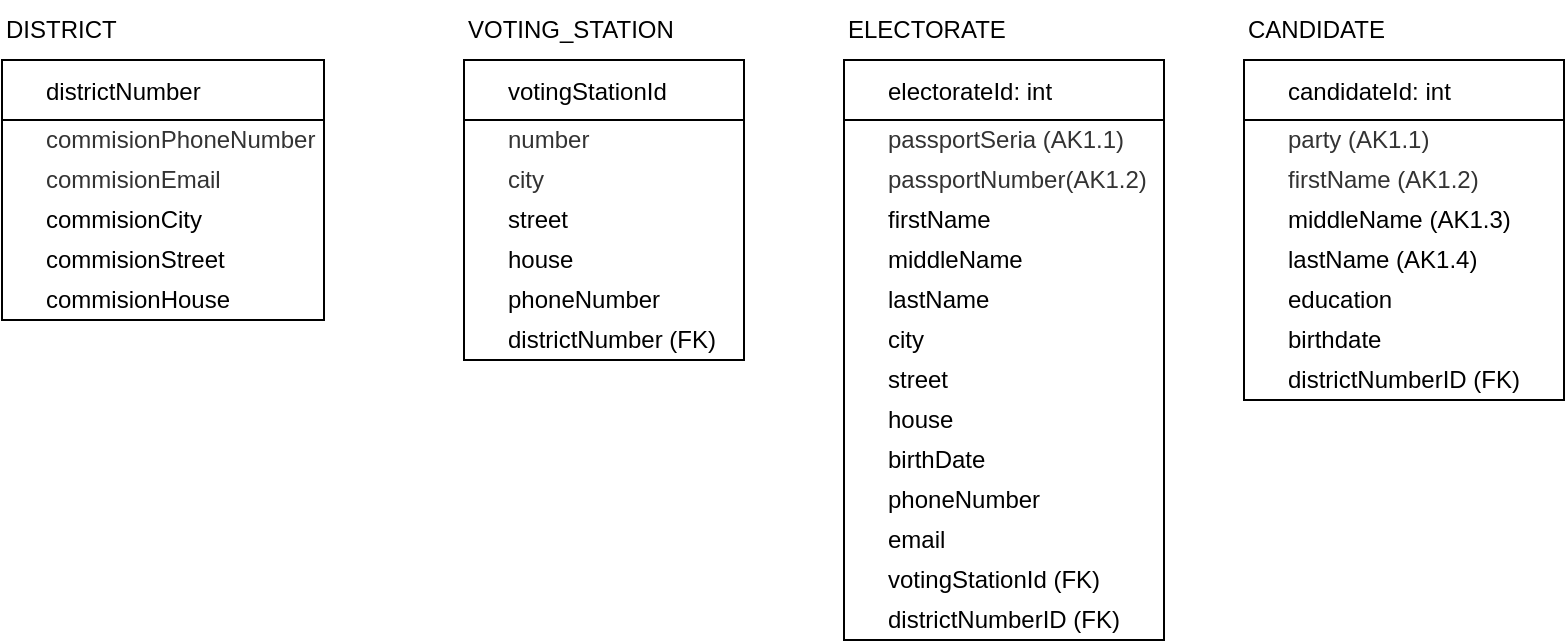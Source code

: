 <mxfile version="15.5.9" type="device"><diagram id="41em92joKx7C66MpR0zh" name="Page-1"><mxGraphModel dx="925" dy="641" grid="1" gridSize="10" guides="1" tooltips="1" connect="1" arrows="1" fold="1" page="1" pageScale="1" pageWidth="827" pageHeight="1169" math="0" shadow="0"><root><mxCell id="0"/><mxCell id="1" parent="0"/><mxCell id="PLkLmEehzL3rAvjbZ_Nh-14" value="      districtNumber" style="swimlane;startSize=30;fontStyle=0;align=left;" parent="1" vertex="1"><mxGeometry x="19" y="180" width="161" height="130" as="geometry"><mxRectangle x="19" y="180" width="110" height="30" as="alternateBounds"/></mxGeometry></mxCell><mxCell id="PLkLmEehzL3rAvjbZ_Nh-35" value="&lt;span data-lucid-type=&quot;application/vnd.lucid.text&quot; data-lucid-content=&quot;{&amp;#34;t&amp;#34;:&amp;#34;commisionPhoneNumber&amp;#34;,&amp;#34;m&amp;#34;:[{&amp;#34;s&amp;#34;:0,&amp;#34;n&amp;#34;:&amp;#34;a&amp;#34;,&amp;#34;v&amp;#34;:&amp;#34;left&amp;#34;},{&amp;#34;s&amp;#34;:0,&amp;#34;n&amp;#34;:&amp;#34;c&amp;#34;,&amp;#34;v&amp;#34;:&amp;#34;333333ff&amp;#34;,&amp;#34;e&amp;#34;:20}]}&quot;&gt;&lt;span style=&quot;color: rgb(51 , 51 , 51)&quot;&gt;commisionPhoneNumber&lt;/span&gt;&lt;/span&gt;" style="text;html=1;strokeColor=none;fillColor=none;align=left;verticalAlign=middle;whiteSpace=wrap;rounded=0;" parent="PLkLmEehzL3rAvjbZ_Nh-14" vertex="1"><mxGeometry x="20" y="30" width="270" height="20" as="geometry"/></mxCell><mxCell id="PLkLmEehzL3rAvjbZ_Nh-36" value="&lt;span data-lucid-type=&quot;application/vnd.lucid.text&quot; data-lucid-content=&quot;{&amp;#34;t&amp;#34;:&amp;#34;сommisionEmail&amp;#34;,&amp;#34;m&amp;#34;:[{&amp;#34;s&amp;#34;:0,&amp;#34;n&amp;#34;:&amp;#34;a&amp;#34;,&amp;#34;v&amp;#34;:&amp;#34;left&amp;#34;},{&amp;#34;s&amp;#34;:0,&amp;#34;n&amp;#34;:&amp;#34;c&amp;#34;,&amp;#34;v&amp;#34;:&amp;#34;333333ff&amp;#34;,&amp;#34;e&amp;#34;:14}]}&quot;&gt;&lt;span style=&quot;color: rgb(51 , 51 , 51)&quot;&gt;сommisionEmail&lt;/span&gt;&lt;/span&gt;" style="text;html=1;strokeColor=none;fillColor=none;align=left;verticalAlign=middle;whiteSpace=wrap;rounded=0;" parent="PLkLmEehzL3rAvjbZ_Nh-14" vertex="1"><mxGeometry x="20.08" y="50" width="249.92" height="20" as="geometry"/></mxCell><mxCell id="PLkLmEehzL3rAvjbZ_Nh-37" value="&lt;span data-lucid-type=&quot;application/vnd.lucid.text&quot; data-lucid-content=&quot;{&amp;#34;t&amp;#34;:&amp;#34;commisionCity&amp;#34;,&amp;#34;m&amp;#34;:[{&amp;#34;s&amp;#34;:0,&amp;#34;n&amp;#34;:&amp;#34;a&amp;#34;,&amp;#34;v&amp;#34;:&amp;#34;left&amp;#34;}]}&quot;&gt;commisionCity&lt;/span&gt;" style="text;html=1;strokeColor=none;fillColor=none;align=left;verticalAlign=middle;whiteSpace=wrap;rounded=0;" parent="PLkLmEehzL3rAvjbZ_Nh-14" vertex="1"><mxGeometry x="20.08" y="70" width="249.92" height="20" as="geometry"/></mxCell><mxCell id="PLkLmEehzL3rAvjbZ_Nh-38" value="&lt;span data-lucid-type=&quot;application/vnd.lucid.text&quot; data-lucid-content=&quot;{&amp;#34;t&amp;#34;:&amp;#34;commisionStreet&amp;#34;,&amp;#34;m&amp;#34;:[{&amp;#34;s&amp;#34;:0,&amp;#34;n&amp;#34;:&amp;#34;a&amp;#34;,&amp;#34;v&amp;#34;:&amp;#34;left&amp;#34;}]}&quot;&gt;commisionStreet&lt;/span&gt;" style="text;html=1;strokeColor=none;fillColor=none;align=left;verticalAlign=middle;whiteSpace=wrap;rounded=0;" parent="PLkLmEehzL3rAvjbZ_Nh-14" vertex="1"><mxGeometry x="20" y="90" width="260" height="20" as="geometry"/></mxCell><mxCell id="PLkLmEehzL3rAvjbZ_Nh-39" value="&lt;span data-lucid-type=&quot;application/vnd.lucid.text&quot; data-lucid-content=&quot;{&amp;#34;t&amp;#34;:&amp;#34;commisinHouse&amp;#34;,&amp;#34;m&amp;#34;:[{&amp;#34;s&amp;#34;:0,&amp;#34;n&amp;#34;:&amp;#34;a&amp;#34;,&amp;#34;v&amp;#34;:&amp;#34;left&amp;#34;}]}&quot;&gt;commisionHouse&lt;/span&gt;" style="text;html=1;strokeColor=none;fillColor=none;align=left;verticalAlign=middle;whiteSpace=wrap;rounded=0;" parent="PLkLmEehzL3rAvjbZ_Nh-14" vertex="1"><mxGeometry x="20" y="110" width="250" height="20" as="geometry"/></mxCell><mxCell id="SeUvN7Nk__1CipfXw0UE-3" value="" style="shape=image;verticalLabelPosition=bottom;labelBackgroundColor=#ffffff;verticalAlign=top;aspect=fixed;imageAspect=0;image=https://r14.fss.ru/files/176656/%D0%BA%D0%BB%D1%8E%D1%87.png;" vertex="1" parent="PLkLmEehzL3rAvjbZ_Nh-14"><mxGeometry y="10" width="20.08" height="20" as="geometry"/></mxCell><mxCell id="SeUvN7Nk__1CipfXw0UE-1" value="DISTRICT" style="text;html=1;strokeColor=none;fillColor=none;align=left;verticalAlign=middle;whiteSpace=wrap;rounded=0;" vertex="1" parent="1"><mxGeometry x="19" y="150" width="251" height="30" as="geometry"/></mxCell><mxCell id="SeUvN7Nk__1CipfXw0UE-5" value="      votingStationId" style="swimlane;startSize=30;fontStyle=0;align=left;" vertex="1" parent="1"><mxGeometry x="250" y="180" width="140" height="150" as="geometry"><mxRectangle x="19" y="180" width="110" height="30" as="alternateBounds"/></mxGeometry></mxCell><mxCell id="SeUvN7Nk__1CipfXw0UE-6" value="&lt;span data-lucid-type=&quot;application/vnd.lucid.text&quot; data-lucid-content=&quot;{&amp;#34;t&amp;#34;:&amp;#34;commisionPhoneNumber&amp;#34;,&amp;#34;m&amp;#34;:[{&amp;#34;s&amp;#34;:0,&amp;#34;n&amp;#34;:&amp;#34;a&amp;#34;,&amp;#34;v&amp;#34;:&amp;#34;left&amp;#34;},{&amp;#34;s&amp;#34;:0,&amp;#34;n&amp;#34;:&amp;#34;c&amp;#34;,&amp;#34;v&amp;#34;:&amp;#34;333333ff&amp;#34;,&amp;#34;e&amp;#34;:20}]}&quot;&gt;&lt;span style=&quot;color: rgb(51 , 51 , 51)&quot;&gt;number&lt;/span&gt;&lt;/span&gt;" style="text;html=1;strokeColor=none;fillColor=none;align=left;verticalAlign=middle;whiteSpace=wrap;rounded=0;" vertex="1" parent="SeUvN7Nk__1CipfXw0UE-5"><mxGeometry x="20" y="30" width="120" height="20" as="geometry"/></mxCell><mxCell id="SeUvN7Nk__1CipfXw0UE-7" value="&lt;span data-lucid-type=&quot;application/vnd.lucid.text&quot; data-lucid-content=&quot;{&amp;#34;t&amp;#34;:&amp;#34;сommisionEmail&amp;#34;,&amp;#34;m&amp;#34;:[{&amp;#34;s&amp;#34;:0,&amp;#34;n&amp;#34;:&amp;#34;a&amp;#34;,&amp;#34;v&amp;#34;:&amp;#34;left&amp;#34;},{&amp;#34;s&amp;#34;:0,&amp;#34;n&amp;#34;:&amp;#34;c&amp;#34;,&amp;#34;v&amp;#34;:&amp;#34;333333ff&amp;#34;,&amp;#34;e&amp;#34;:14}]}&quot;&gt;&lt;span style=&quot;color: rgb(51 , 51 , 51)&quot;&gt;city&lt;/span&gt;&lt;/span&gt;" style="text;html=1;strokeColor=none;fillColor=none;align=left;verticalAlign=middle;whiteSpace=wrap;rounded=0;" vertex="1" parent="SeUvN7Nk__1CipfXw0UE-5"><mxGeometry x="20.08" y="50" width="119.92" height="20" as="geometry"/></mxCell><mxCell id="SeUvN7Nk__1CipfXw0UE-8" value="&lt;span data-lucid-type=&quot;application/vnd.lucid.text&quot; data-lucid-content=&quot;{&amp;#34;t&amp;#34;:&amp;#34;commisionCity&amp;#34;,&amp;#34;m&amp;#34;:[{&amp;#34;s&amp;#34;:0,&amp;#34;n&amp;#34;:&amp;#34;a&amp;#34;,&amp;#34;v&amp;#34;:&amp;#34;left&amp;#34;}]}&quot;&gt;street&lt;/span&gt;" style="text;html=1;strokeColor=none;fillColor=none;align=left;verticalAlign=middle;whiteSpace=wrap;rounded=0;" vertex="1" parent="SeUvN7Nk__1CipfXw0UE-5"><mxGeometry x="20.08" y="70" width="249.92" height="20" as="geometry"/></mxCell><mxCell id="SeUvN7Nk__1CipfXw0UE-9" value="&lt;span data-lucid-type=&quot;application/vnd.lucid.text&quot; data-lucid-content=&quot;{&amp;#34;t&amp;#34;:&amp;#34;commisionStreet&amp;#34;,&amp;#34;m&amp;#34;:[{&amp;#34;s&amp;#34;:0,&amp;#34;n&amp;#34;:&amp;#34;a&amp;#34;,&amp;#34;v&amp;#34;:&amp;#34;left&amp;#34;}]}&quot;&gt;house&lt;/span&gt;" style="text;html=1;strokeColor=none;fillColor=none;align=left;verticalAlign=middle;whiteSpace=wrap;rounded=0;" vertex="1" parent="SeUvN7Nk__1CipfXw0UE-5"><mxGeometry x="20" y="90" width="120" height="20" as="geometry"/></mxCell><mxCell id="SeUvN7Nk__1CipfXw0UE-10" value="&lt;span data-lucid-type=&quot;application/vnd.lucid.text&quot; data-lucid-content=&quot;{&amp;#34;t&amp;#34;:&amp;#34;commisinHouse&amp;#34;,&amp;#34;m&amp;#34;:[{&amp;#34;s&amp;#34;:0,&amp;#34;n&amp;#34;:&amp;#34;a&amp;#34;,&amp;#34;v&amp;#34;:&amp;#34;left&amp;#34;}]}&quot;&gt;phoneNumber&lt;/span&gt;" style="text;html=1;strokeColor=none;fillColor=none;align=left;verticalAlign=middle;whiteSpace=wrap;rounded=0;" vertex="1" parent="SeUvN7Nk__1CipfXw0UE-5"><mxGeometry x="20" y="110" width="120" height="20" as="geometry"/></mxCell><mxCell id="SeUvN7Nk__1CipfXw0UE-11" value="" style="shape=image;verticalLabelPosition=bottom;labelBackgroundColor=#ffffff;verticalAlign=top;aspect=fixed;imageAspect=0;image=https://r14.fss.ru/files/176656/%D0%BA%D0%BB%D1%8E%D1%87.png;" vertex="1" parent="SeUvN7Nk__1CipfXw0UE-5"><mxGeometry y="10" width="20.08" height="20" as="geometry"/></mxCell><mxCell id="SeUvN7Nk__1CipfXw0UE-13" value="&lt;span data-lucid-type=&quot;application/vnd.lucid.text&quot; data-lucid-content=&quot;{&amp;#34;t&amp;#34;:&amp;#34;commisinHouse&amp;#34;,&amp;#34;m&amp;#34;:[{&amp;#34;s&amp;#34;:0,&amp;#34;n&amp;#34;:&amp;#34;a&amp;#34;,&amp;#34;v&amp;#34;:&amp;#34;left&amp;#34;}]}&quot;&gt;districtNumber (FK)&lt;/span&gt;" style="text;html=1;strokeColor=none;fillColor=none;align=left;verticalAlign=middle;whiteSpace=wrap;rounded=0;" vertex="1" parent="SeUvN7Nk__1CipfXw0UE-5"><mxGeometry x="20" y="130" width="120" height="20" as="geometry"/></mxCell><mxCell id="SeUvN7Nk__1CipfXw0UE-12" value="VOTING_STATION" style="text;html=1;strokeColor=none;fillColor=none;align=left;verticalAlign=middle;whiteSpace=wrap;rounded=0;" vertex="1" parent="1"><mxGeometry x="250" y="150" width="130" height="30" as="geometry"/></mxCell><mxCell id="SeUvN7Nk__1CipfXw0UE-14" value="      electorateId: int" style="swimlane;startSize=30;fontStyle=0;align=left;" vertex="1" parent="1"><mxGeometry x="440" y="180" width="160" height="290" as="geometry"><mxRectangle x="19" y="180" width="110" height="30" as="alternateBounds"/></mxGeometry></mxCell><mxCell id="SeUvN7Nk__1CipfXw0UE-15" value="&lt;span data-lucid-type=&quot;application/vnd.lucid.text&quot; data-lucid-content=&quot;{&amp;#34;t&amp;#34;:&amp;#34;commisionPhoneNumber&amp;#34;,&amp;#34;m&amp;#34;:[{&amp;#34;s&amp;#34;:0,&amp;#34;n&amp;#34;:&amp;#34;a&amp;#34;,&amp;#34;v&amp;#34;:&amp;#34;left&amp;#34;},{&amp;#34;s&amp;#34;:0,&amp;#34;n&amp;#34;:&amp;#34;c&amp;#34;,&amp;#34;v&amp;#34;:&amp;#34;333333ff&amp;#34;,&amp;#34;e&amp;#34;:20}]}&quot;&gt;&lt;span style=&quot;color: rgb(51 , 51 , 51)&quot;&gt;passportSeria (AK1.1)&lt;/span&gt;&lt;/span&gt;" style="text;html=1;strokeColor=none;fillColor=none;align=left;verticalAlign=middle;whiteSpace=wrap;rounded=0;" vertex="1" parent="SeUvN7Nk__1CipfXw0UE-14"><mxGeometry x="20" y="30" width="130" height="20" as="geometry"/></mxCell><mxCell id="SeUvN7Nk__1CipfXw0UE-16" value="&lt;span data-lucid-type=&quot;application/vnd.lucid.text&quot; data-lucid-content=&quot;{&amp;#34;t&amp;#34;:&amp;#34;сommisionEmail&amp;#34;,&amp;#34;m&amp;#34;:[{&amp;#34;s&amp;#34;:0,&amp;#34;n&amp;#34;:&amp;#34;a&amp;#34;,&amp;#34;v&amp;#34;:&amp;#34;left&amp;#34;},{&amp;#34;s&amp;#34;:0,&amp;#34;n&amp;#34;:&amp;#34;c&amp;#34;,&amp;#34;v&amp;#34;:&amp;#34;333333ff&amp;#34;,&amp;#34;e&amp;#34;:14}]}&quot;&gt;&lt;span style=&quot;color: rgb(51 , 51 , 51)&quot;&gt;passportNumber(AK1.2)&lt;/span&gt;&lt;/span&gt;" style="text;html=1;strokeColor=none;fillColor=none;align=left;verticalAlign=middle;whiteSpace=wrap;rounded=0;" vertex="1" parent="SeUvN7Nk__1CipfXw0UE-14"><mxGeometry x="20.08" y="50" width="99.92" height="20" as="geometry"/></mxCell><mxCell id="SeUvN7Nk__1CipfXw0UE-17" value="&lt;span data-lucid-type=&quot;application/vnd.lucid.text&quot; data-lucid-content=&quot;{&amp;#34;t&amp;#34;:&amp;#34;commisionCity&amp;#34;,&amp;#34;m&amp;#34;:[{&amp;#34;s&amp;#34;:0,&amp;#34;n&amp;#34;:&amp;#34;a&amp;#34;,&amp;#34;v&amp;#34;:&amp;#34;left&amp;#34;}]}&quot;&gt;firstName&lt;/span&gt;" style="text;html=1;strokeColor=none;fillColor=none;align=left;verticalAlign=middle;whiteSpace=wrap;rounded=0;" vertex="1" parent="SeUvN7Nk__1CipfXw0UE-14"><mxGeometry x="20.08" y="70" width="99.92" height="20" as="geometry"/></mxCell><mxCell id="SeUvN7Nk__1CipfXw0UE-18" value="&lt;span data-lucid-type=&quot;application/vnd.lucid.text&quot; data-lucid-content=&quot;{&amp;#34;t&amp;#34;:&amp;#34;commisionStreet&amp;#34;,&amp;#34;m&amp;#34;:[{&amp;#34;s&amp;#34;:0,&amp;#34;n&amp;#34;:&amp;#34;a&amp;#34;,&amp;#34;v&amp;#34;:&amp;#34;left&amp;#34;}]}&quot;&gt;middleName&lt;/span&gt;" style="text;html=1;strokeColor=none;fillColor=none;align=left;verticalAlign=middle;whiteSpace=wrap;rounded=0;" vertex="1" parent="SeUvN7Nk__1CipfXw0UE-14"><mxGeometry x="20" y="90" width="90" height="20" as="geometry"/></mxCell><mxCell id="SeUvN7Nk__1CipfXw0UE-19" value="&lt;span data-lucid-type=&quot;application/vnd.lucid.text&quot; data-lucid-content=&quot;{&amp;#34;t&amp;#34;:&amp;#34;commisinHouse&amp;#34;,&amp;#34;m&amp;#34;:[{&amp;#34;s&amp;#34;:0,&amp;#34;n&amp;#34;:&amp;#34;a&amp;#34;,&amp;#34;v&amp;#34;:&amp;#34;left&amp;#34;}]}&quot;&gt;lastName&lt;/span&gt;" style="text;html=1;strokeColor=none;fillColor=none;align=left;verticalAlign=middle;whiteSpace=wrap;rounded=0;" vertex="1" parent="SeUvN7Nk__1CipfXw0UE-14"><mxGeometry x="20" y="110" width="90" height="20" as="geometry"/></mxCell><mxCell id="SeUvN7Nk__1CipfXw0UE-20" value="" style="shape=image;verticalLabelPosition=bottom;labelBackgroundColor=#ffffff;verticalAlign=top;aspect=fixed;imageAspect=0;image=https://r14.fss.ru/files/176656/%D0%BA%D0%BB%D1%8E%D1%87.png;" vertex="1" parent="SeUvN7Nk__1CipfXw0UE-14"><mxGeometry y="10" width="20.08" height="20" as="geometry"/></mxCell><mxCell id="SeUvN7Nk__1CipfXw0UE-21" value="&lt;span data-lucid-type=&quot;application/vnd.lucid.text&quot; data-lucid-content=&quot;{&amp;#34;t&amp;#34;:&amp;#34;commisinHouse&amp;#34;,&amp;#34;m&amp;#34;:[{&amp;#34;s&amp;#34;:0,&amp;#34;n&amp;#34;:&amp;#34;a&amp;#34;,&amp;#34;v&amp;#34;:&amp;#34;left&amp;#34;}]}&quot;&gt;city&lt;/span&gt;" style="text;html=1;strokeColor=none;fillColor=none;align=left;verticalAlign=middle;whiteSpace=wrap;rounded=0;" vertex="1" parent="SeUvN7Nk__1CipfXw0UE-14"><mxGeometry x="20" y="130" width="100" height="20" as="geometry"/></mxCell><mxCell id="SeUvN7Nk__1CipfXw0UE-23" value="&lt;span data-lucid-type=&quot;application/vnd.lucid.text&quot; data-lucid-content=&quot;{&amp;#34;t&amp;#34;:&amp;#34;commisinHouse&amp;#34;,&amp;#34;m&amp;#34;:[{&amp;#34;s&amp;#34;:0,&amp;#34;n&amp;#34;:&amp;#34;a&amp;#34;,&amp;#34;v&amp;#34;:&amp;#34;left&amp;#34;}]}&quot;&gt;street&lt;/span&gt;" style="text;html=1;strokeColor=none;fillColor=none;align=left;verticalAlign=middle;whiteSpace=wrap;rounded=0;" vertex="1" parent="SeUvN7Nk__1CipfXw0UE-14"><mxGeometry x="20" y="150" width="100" height="20" as="geometry"/></mxCell><mxCell id="SeUvN7Nk__1CipfXw0UE-24" value="&lt;span data-lucid-type=&quot;application/vnd.lucid.text&quot; data-lucid-content=&quot;{&amp;#34;t&amp;#34;:&amp;#34;commisinHouse&amp;#34;,&amp;#34;m&amp;#34;:[{&amp;#34;s&amp;#34;:0,&amp;#34;n&amp;#34;:&amp;#34;a&amp;#34;,&amp;#34;v&amp;#34;:&amp;#34;left&amp;#34;}]}&quot;&gt;house&lt;/span&gt;" style="text;html=1;strokeColor=none;fillColor=none;align=left;verticalAlign=middle;whiteSpace=wrap;rounded=0;" vertex="1" parent="SeUvN7Nk__1CipfXw0UE-14"><mxGeometry x="20" y="170" width="100" height="20" as="geometry"/></mxCell><mxCell id="SeUvN7Nk__1CipfXw0UE-25" value="&lt;span data-lucid-type=&quot;application/vnd.lucid.text&quot; data-lucid-content=&quot;{&amp;#34;t&amp;#34;:&amp;#34;commisinHouse&amp;#34;,&amp;#34;m&amp;#34;:[{&amp;#34;s&amp;#34;:0,&amp;#34;n&amp;#34;:&amp;#34;a&amp;#34;,&amp;#34;v&amp;#34;:&amp;#34;left&amp;#34;}]}&quot;&gt;birthDate&lt;/span&gt;" style="text;html=1;strokeColor=none;fillColor=none;align=left;verticalAlign=middle;whiteSpace=wrap;rounded=0;" vertex="1" parent="SeUvN7Nk__1CipfXw0UE-14"><mxGeometry x="20" y="190" width="100" height="20" as="geometry"/></mxCell><mxCell id="SeUvN7Nk__1CipfXw0UE-26" value="&lt;span data-lucid-type=&quot;application/vnd.lucid.text&quot; data-lucid-content=&quot;{&amp;#34;t&amp;#34;:&amp;#34;commisinHouse&amp;#34;,&amp;#34;m&amp;#34;:[{&amp;#34;s&amp;#34;:0,&amp;#34;n&amp;#34;:&amp;#34;a&amp;#34;,&amp;#34;v&amp;#34;:&amp;#34;left&amp;#34;}]}&quot;&gt;phoneNumber&lt;/span&gt;" style="text;html=1;strokeColor=none;fillColor=none;align=left;verticalAlign=middle;whiteSpace=wrap;rounded=0;" vertex="1" parent="SeUvN7Nk__1CipfXw0UE-14"><mxGeometry x="20.08" y="210" width="89.92" height="20" as="geometry"/></mxCell><mxCell id="SeUvN7Nk__1CipfXw0UE-27" value="&lt;span data-lucid-type=&quot;application/vnd.lucid.text&quot; data-lucid-content=&quot;{&amp;#34;t&amp;#34;:&amp;#34;commisinHouse&amp;#34;,&amp;#34;m&amp;#34;:[{&amp;#34;s&amp;#34;:0,&amp;#34;n&amp;#34;:&amp;#34;a&amp;#34;,&amp;#34;v&amp;#34;:&amp;#34;left&amp;#34;}]}&quot;&gt;email&lt;/span&gt;" style="text;html=1;strokeColor=none;fillColor=none;align=left;verticalAlign=middle;whiteSpace=wrap;rounded=0;" vertex="1" parent="SeUvN7Nk__1CipfXw0UE-14"><mxGeometry x="20" y="230" width="100" height="20" as="geometry"/></mxCell><mxCell id="SeUvN7Nk__1CipfXw0UE-28" value="&lt;span data-lucid-type=&quot;application/vnd.lucid.text&quot; data-lucid-content=&quot;{&amp;#34;t&amp;#34;:&amp;#34;commisinHouse&amp;#34;,&amp;#34;m&amp;#34;:[{&amp;#34;s&amp;#34;:0,&amp;#34;n&amp;#34;:&amp;#34;a&amp;#34;,&amp;#34;v&amp;#34;:&amp;#34;left&amp;#34;}]}&quot;&gt;votingStationId (FK)&lt;/span&gt;" style="text;html=1;strokeColor=none;fillColor=none;align=left;verticalAlign=middle;whiteSpace=wrap;rounded=0;" vertex="1" parent="SeUvN7Nk__1CipfXw0UE-14"><mxGeometry x="20.08" y="250" width="109.92" height="20" as="geometry"/></mxCell><mxCell id="SeUvN7Nk__1CipfXw0UE-29" value="&lt;span data-lucid-type=&quot;application/vnd.lucid.text&quot; data-lucid-content=&quot;{&amp;#34;t&amp;#34;:&amp;#34;commisinHouse&amp;#34;,&amp;#34;m&amp;#34;:[{&amp;#34;s&amp;#34;:0,&amp;#34;n&amp;#34;:&amp;#34;a&amp;#34;,&amp;#34;v&amp;#34;:&amp;#34;left&amp;#34;}]}&quot;&gt;districtNumberID (FK)&lt;/span&gt;" style="text;html=1;strokeColor=none;fillColor=none;align=left;verticalAlign=middle;whiteSpace=wrap;rounded=0;" vertex="1" parent="SeUvN7Nk__1CipfXw0UE-14"><mxGeometry x="20.08" y="270" width="119.92" height="20" as="geometry"/></mxCell><mxCell id="SeUvN7Nk__1CipfXw0UE-22" value="ELECTORATE" style="text;html=1;strokeColor=none;fillColor=none;align=left;verticalAlign=middle;whiteSpace=wrap;rounded=0;" vertex="1" parent="1"><mxGeometry x="440" y="150" width="251" height="30" as="geometry"/></mxCell><mxCell id="SeUvN7Nk__1CipfXw0UE-45" value="      candidateId: int" style="swimlane;startSize=30;fontStyle=0;align=left;" vertex="1" parent="1"><mxGeometry x="640" y="180" width="160" height="170" as="geometry"><mxRectangle x="19" y="180" width="110" height="30" as="alternateBounds"/></mxGeometry></mxCell><mxCell id="SeUvN7Nk__1CipfXw0UE-46" value="&lt;span data-lucid-type=&quot;application/vnd.lucid.text&quot; data-lucid-content=&quot;{&amp;#34;t&amp;#34;:&amp;#34;commisionPhoneNumber&amp;#34;,&amp;#34;m&amp;#34;:[{&amp;#34;s&amp;#34;:0,&amp;#34;n&amp;#34;:&amp;#34;a&amp;#34;,&amp;#34;v&amp;#34;:&amp;#34;left&amp;#34;},{&amp;#34;s&amp;#34;:0,&amp;#34;n&amp;#34;:&amp;#34;c&amp;#34;,&amp;#34;v&amp;#34;:&amp;#34;333333ff&amp;#34;,&amp;#34;e&amp;#34;:20}]}&quot;&gt;&lt;span style=&quot;color: rgb(51 , 51 , 51)&quot;&gt;party (AK1.1)&lt;/span&gt;&lt;/span&gt;" style="text;html=1;strokeColor=none;fillColor=none;align=left;verticalAlign=middle;whiteSpace=wrap;rounded=0;" vertex="1" parent="SeUvN7Nk__1CipfXw0UE-45"><mxGeometry x="20" y="30" width="130" height="20" as="geometry"/></mxCell><mxCell id="SeUvN7Nk__1CipfXw0UE-47" value="&lt;span data-lucid-type=&quot;application/vnd.lucid.text&quot; data-lucid-content=&quot;{&amp;#34;t&amp;#34;:&amp;#34;сommisionEmail&amp;#34;,&amp;#34;m&amp;#34;:[{&amp;#34;s&amp;#34;:0,&amp;#34;n&amp;#34;:&amp;#34;a&amp;#34;,&amp;#34;v&amp;#34;:&amp;#34;left&amp;#34;},{&amp;#34;s&amp;#34;:0,&amp;#34;n&amp;#34;:&amp;#34;c&amp;#34;,&amp;#34;v&amp;#34;:&amp;#34;333333ff&amp;#34;,&amp;#34;e&amp;#34;:14}]}&quot;&gt;&lt;span style=&quot;color: rgb(51 , 51 , 51)&quot;&gt;firstName (AK1.2)&lt;/span&gt;&lt;/span&gt;" style="text;html=1;strokeColor=none;fillColor=none;align=left;verticalAlign=middle;whiteSpace=wrap;rounded=0;" vertex="1" parent="SeUvN7Nk__1CipfXw0UE-45"><mxGeometry x="20.08" y="50" width="99.92" height="20" as="geometry"/></mxCell><mxCell id="SeUvN7Nk__1CipfXw0UE-48" value="&lt;span data-lucid-type=&quot;application/vnd.lucid.text&quot; data-lucid-content=&quot;{&amp;#34;t&amp;#34;:&amp;#34;commisionCity&amp;#34;,&amp;#34;m&amp;#34;:[{&amp;#34;s&amp;#34;:0,&amp;#34;n&amp;#34;:&amp;#34;a&amp;#34;,&amp;#34;v&amp;#34;:&amp;#34;left&amp;#34;}]}&quot;&gt;middleName (AK1.3)&lt;/span&gt;" style="text;html=1;strokeColor=none;fillColor=none;align=left;verticalAlign=middle;whiteSpace=wrap;rounded=0;" vertex="1" parent="SeUvN7Nk__1CipfXw0UE-45"><mxGeometry x="20.08" y="70" width="119.92" height="20" as="geometry"/></mxCell><mxCell id="SeUvN7Nk__1CipfXw0UE-49" value="&lt;span data-lucid-type=&quot;application/vnd.lucid.text&quot; data-lucid-content=&quot;{&amp;#34;t&amp;#34;:&amp;#34;commisionStreet&amp;#34;,&amp;#34;m&amp;#34;:[{&amp;#34;s&amp;#34;:0,&amp;#34;n&amp;#34;:&amp;#34;a&amp;#34;,&amp;#34;v&amp;#34;:&amp;#34;left&amp;#34;}]}&quot;&gt;lastName (AK1.4)&lt;/span&gt;" style="text;html=1;strokeColor=none;fillColor=none;align=left;verticalAlign=middle;whiteSpace=wrap;rounded=0;" vertex="1" parent="SeUvN7Nk__1CipfXw0UE-45"><mxGeometry x="20" y="90" width="100" height="20" as="geometry"/></mxCell><mxCell id="SeUvN7Nk__1CipfXw0UE-50" value="&lt;span data-lucid-type=&quot;application/vnd.lucid.text&quot; data-lucid-content=&quot;{&amp;#34;t&amp;#34;:&amp;#34;commisinHouse&amp;#34;,&amp;#34;m&amp;#34;:[{&amp;#34;s&amp;#34;:0,&amp;#34;n&amp;#34;:&amp;#34;a&amp;#34;,&amp;#34;v&amp;#34;:&amp;#34;left&amp;#34;}]}&quot;&gt;education&lt;/span&gt;" style="text;html=1;strokeColor=none;fillColor=none;align=left;verticalAlign=middle;whiteSpace=wrap;rounded=0;" vertex="1" parent="SeUvN7Nk__1CipfXw0UE-45"><mxGeometry x="20" y="110" width="90" height="20" as="geometry"/></mxCell><mxCell id="SeUvN7Nk__1CipfXw0UE-51" value="" style="shape=image;verticalLabelPosition=bottom;labelBackgroundColor=#ffffff;verticalAlign=top;aspect=fixed;imageAspect=0;image=https://r14.fss.ru/files/176656/%D0%BA%D0%BB%D1%8E%D1%87.png;" vertex="1" parent="SeUvN7Nk__1CipfXw0UE-45"><mxGeometry y="10" width="20.08" height="20" as="geometry"/></mxCell><mxCell id="SeUvN7Nk__1CipfXw0UE-52" value="&lt;span data-lucid-type=&quot;application/vnd.lucid.text&quot; data-lucid-content=&quot;{&amp;#34;t&amp;#34;:&amp;#34;commisinHouse&amp;#34;,&amp;#34;m&amp;#34;:[{&amp;#34;s&amp;#34;:0,&amp;#34;n&amp;#34;:&amp;#34;a&amp;#34;,&amp;#34;v&amp;#34;:&amp;#34;left&amp;#34;}]}&quot;&gt;birthdate&lt;/span&gt;" style="text;html=1;strokeColor=none;fillColor=none;align=left;verticalAlign=middle;whiteSpace=wrap;rounded=0;" vertex="1" parent="SeUvN7Nk__1CipfXw0UE-45"><mxGeometry x="20" y="130" width="100" height="20" as="geometry"/></mxCell><mxCell id="SeUvN7Nk__1CipfXw0UE-59" value="&lt;span data-lucid-type=&quot;application/vnd.lucid.text&quot; data-lucid-content=&quot;{&amp;#34;t&amp;#34;:&amp;#34;commisinHouse&amp;#34;,&amp;#34;m&amp;#34;:[{&amp;#34;s&amp;#34;:0,&amp;#34;n&amp;#34;:&amp;#34;a&amp;#34;,&amp;#34;v&amp;#34;:&amp;#34;left&amp;#34;}]}&quot;&gt;districtNumberID (FK)&lt;/span&gt;" style="text;html=1;strokeColor=none;fillColor=none;align=left;verticalAlign=middle;whiteSpace=wrap;rounded=0;" vertex="1" parent="SeUvN7Nk__1CipfXw0UE-45"><mxGeometry x="20" y="150" width="119.92" height="20" as="geometry"/></mxCell><mxCell id="SeUvN7Nk__1CipfXw0UE-60" value="CANDIDATE" style="text;html=1;strokeColor=none;fillColor=none;align=left;verticalAlign=middle;whiteSpace=wrap;rounded=0;" vertex="1" parent="1"><mxGeometry x="640" y="150" width="160" height="30" as="geometry"/></mxCell></root></mxGraphModel></diagram></mxfile>